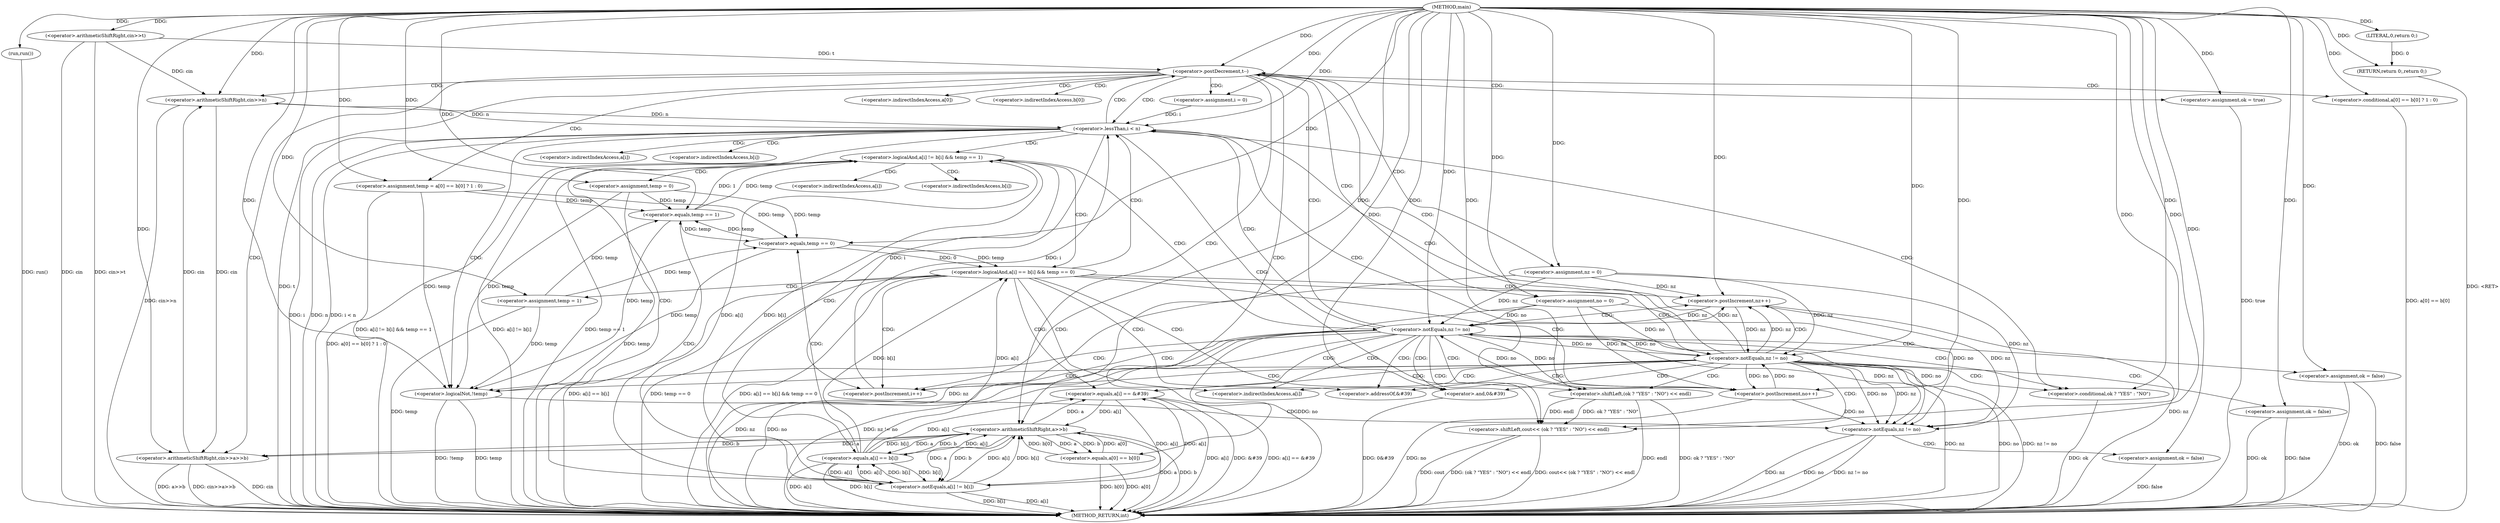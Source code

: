 digraph "main" {  
"1000266" [label = "(METHOD,main)" ]
"1000411" [label = "(METHOD_RETURN,int)" ]
"1000268" [label = "(run,run())" ]
"1000270" [label = "(<operator>.arithmeticShiftRight,cin>>t)" ]
"1000409" [label = "(RETURN,return 0;,return 0;)" ]
"1000274" [label = "(<operator>.postDecrement,t--)" ]
"1000410" [label = "(LITERAL,0,return 0;)" ]
"1000278" [label = "(<operator>.arithmeticShiftRight,cin>>n)" ]
"1000283" [label = "(<operator>.arithmeticShiftRight,cin>>a>>b)" ]
"1000289" [label = "(<operator>.assignment,temp = a[0] == b[0] ? 1 : 0)" ]
"1000302" [label = "(<operator>.assignment,nz = 0)" ]
"1000306" [label = "(<operator>.assignment,no = 0)" ]
"1000310" [label = "(<operator>.assignment,ok = true)" ]
"1000401" [label = "(<operator>.shiftLeft,cout<< (ok ? \"YES\" : \"NO\") << endl)" ]
"1000315" [label = "(<operator>.assignment,i = 0)" ]
"1000318" [label = "(<operator>.lessThan,i < n)" ]
"1000321" [label = "(<operator>.postIncrement,i++)" ]
"1000390" [label = "(<operator>.logicalNot,!temp)" ]
"1000285" [label = "(<operator>.arithmeticShiftRight,a>>b)" ]
"1000291" [label = "(<operator>.conditional,a[0] == b[0] ? 1 : 0)" ]
"1000378" [label = "(<operator>.equals,a[i] == &#39)" ]
"1000384" [label = "(<operator>.and,0&#39)" ]
"1000387" [label = "(<operator>.postIncrement,nz++)" ]
"1000403" [label = "(<operator>.shiftLeft,(ok ? \"YES\" : \"NO\") << endl)" ]
"1000292" [label = "(<operator>.equals,a[0] == b[0])" ]
"1000325" [label = "(<operator>.logicalAnd,a[i] != b[i] && temp == 1)" ]
"1000394" [label = "(<operator>.notEquals,nz != no)" ]
"1000404" [label = "(<operator>.conditional,ok ? \"YES\" : \"NO\")" ]
"1000337" [label = "(<operator>.assignment,temp = 0)" ]
"1000398" [label = "(<operator>.assignment,ok = false)" ]
"1000326" [label = "(<operator>.notEquals,a[i] != b[i])" ]
"1000333" [label = "(<operator>.equals,temp == 1)" ]
"1000341" [label = "(<operator>.notEquals,nz != no)" ]
"1000351" [label = "(<operator>.logicalAnd,a[i] == b[i] && temp == 0)" ]
"1000345" [label = "(<operator>.assignment,ok = false)" ]
"1000363" [label = "(<operator>.assignment,temp = 1)" ]
"1000376" [label = "(<operator>.postIncrement,no++)" ]
"1000352" [label = "(<operator>.equals,a[i] == b[i])" ]
"1000359" [label = "(<operator>.equals,temp == 0)" ]
"1000367" [label = "(<operator>.notEquals,nz != no)" ]
"1000371" [label = "(<operator>.assignment,ok = false)" ]
"1000293" [label = "(<operator>.indirectIndexAccess,a[0])" ]
"1000296" [label = "(<operator>.indirectIndexAccess,b[0])" ]
"1000379" [label = "(<operator>.indirectIndexAccess,a[i])" ]
"1000382" [label = "(<operator>.addressOf,&#39)" ]
"1000327" [label = "(<operator>.indirectIndexAccess,a[i])" ]
"1000330" [label = "(<operator>.indirectIndexAccess,b[i])" ]
"1000353" [label = "(<operator>.indirectIndexAccess,a[i])" ]
"1000356" [label = "(<operator>.indirectIndexAccess,b[i])" ]
  "1000409" -> "1000411"  [ label = "DDG: <RET>"] 
  "1000268" -> "1000411"  [ label = "DDG: run()"] 
  "1000270" -> "1000411"  [ label = "DDG: cin"] 
  "1000270" -> "1000411"  [ label = "DDG: cin>>t"] 
  "1000274" -> "1000411"  [ label = "DDG: t"] 
  "1000278" -> "1000411"  [ label = "DDG: cin>>n"] 
  "1000283" -> "1000411"  [ label = "DDG: cin"] 
  "1000285" -> "1000411"  [ label = "DDG: a"] 
  "1000285" -> "1000411"  [ label = "DDG: b"] 
  "1000283" -> "1000411"  [ label = "DDG: a>>b"] 
  "1000283" -> "1000411"  [ label = "DDG: cin>>a>>b"] 
  "1000292" -> "1000411"  [ label = "DDG: a[0]"] 
  "1000292" -> "1000411"  [ label = "DDG: b[0]"] 
  "1000291" -> "1000411"  [ label = "DDG: a[0] == b[0]"] 
  "1000289" -> "1000411"  [ label = "DDG: a[0] == b[0] ? 1 : 0"] 
  "1000302" -> "1000411"  [ label = "DDG: nz"] 
  "1000306" -> "1000411"  [ label = "DDG: no"] 
  "1000318" -> "1000411"  [ label = "DDG: i"] 
  "1000318" -> "1000411"  [ label = "DDG: n"] 
  "1000318" -> "1000411"  [ label = "DDG: i < n"] 
  "1000326" -> "1000411"  [ label = "DDG: a[i]"] 
  "1000326" -> "1000411"  [ label = "DDG: b[i]"] 
  "1000325" -> "1000411"  [ label = "DDG: a[i] != b[i]"] 
  "1000325" -> "1000411"  [ label = "DDG: temp == 1"] 
  "1000325" -> "1000411"  [ label = "DDG: a[i] != b[i] && temp == 1"] 
  "1000352" -> "1000411"  [ label = "DDG: a[i]"] 
  "1000352" -> "1000411"  [ label = "DDG: b[i]"] 
  "1000351" -> "1000411"  [ label = "DDG: a[i] == b[i]"] 
  "1000351" -> "1000411"  [ label = "DDG: temp == 0"] 
  "1000351" -> "1000411"  [ label = "DDG: a[i] == b[i] && temp == 0"] 
  "1000376" -> "1000411"  [ label = "DDG: no"] 
  "1000363" -> "1000411"  [ label = "DDG: temp"] 
  "1000367" -> "1000411"  [ label = "DDG: nz"] 
  "1000367" -> "1000411"  [ label = "DDG: no"] 
  "1000367" -> "1000411"  [ label = "DDG: nz != no"] 
  "1000371" -> "1000411"  [ label = "DDG: ok"] 
  "1000371" -> "1000411"  [ label = "DDG: false"] 
  "1000337" -> "1000411"  [ label = "DDG: temp"] 
  "1000341" -> "1000411"  [ label = "DDG: nz"] 
  "1000341" -> "1000411"  [ label = "DDG: no"] 
  "1000341" -> "1000411"  [ label = "DDG: nz != no"] 
  "1000378" -> "1000411"  [ label = "DDG: a[i]"] 
  "1000378" -> "1000411"  [ label = "DDG: &#39"] 
  "1000378" -> "1000411"  [ label = "DDG: a[i] == &#39"] 
  "1000384" -> "1000411"  [ label = "DDG: 0&#39"] 
  "1000387" -> "1000411"  [ label = "DDG: nz"] 
  "1000345" -> "1000411"  [ label = "DDG: ok"] 
  "1000345" -> "1000411"  [ label = "DDG: false"] 
  "1000390" -> "1000411"  [ label = "DDG: temp"] 
  "1000390" -> "1000411"  [ label = "DDG: !temp"] 
  "1000394" -> "1000411"  [ label = "DDG: nz"] 
  "1000394" -> "1000411"  [ label = "DDG: no"] 
  "1000394" -> "1000411"  [ label = "DDG: nz != no"] 
  "1000398" -> "1000411"  [ label = "DDG: false"] 
  "1000404" -> "1000411"  [ label = "DDG: ok"] 
  "1000403" -> "1000411"  [ label = "DDG: ok ? \"YES\" : \"NO\""] 
  "1000401" -> "1000411"  [ label = "DDG: (ok ? \"YES\" : \"NO\") << endl"] 
  "1000401" -> "1000411"  [ label = "DDG: cout<< (ok ? \"YES\" : \"NO\") << endl"] 
  "1000310" -> "1000411"  [ label = "DDG: true"] 
  "1000401" -> "1000411"  [ label = "DDG: cout"] 
  "1000403" -> "1000411"  [ label = "DDG: endl"] 
  "1000266" -> "1000268"  [ label = "DDG: "] 
  "1000410" -> "1000409"  [ label = "DDG: 0"] 
  "1000266" -> "1000409"  [ label = "DDG: "] 
  "1000266" -> "1000270"  [ label = "DDG: "] 
  "1000266" -> "1000410"  [ label = "DDG: "] 
  "1000270" -> "1000274"  [ label = "DDG: t"] 
  "1000266" -> "1000274"  [ label = "DDG: "] 
  "1000266" -> "1000289"  [ label = "DDG: "] 
  "1000266" -> "1000302"  [ label = "DDG: "] 
  "1000266" -> "1000306"  [ label = "DDG: "] 
  "1000266" -> "1000310"  [ label = "DDG: "] 
  "1000270" -> "1000278"  [ label = "DDG: cin"] 
  "1000283" -> "1000278"  [ label = "DDG: cin"] 
  "1000266" -> "1000278"  [ label = "DDG: "] 
  "1000318" -> "1000278"  [ label = "DDG: n"] 
  "1000278" -> "1000283"  [ label = "DDG: cin"] 
  "1000266" -> "1000283"  [ label = "DDG: "] 
  "1000285" -> "1000283"  [ label = "DDG: b"] 
  "1000285" -> "1000283"  [ label = "DDG: a"] 
  "1000266" -> "1000315"  [ label = "DDG: "] 
  "1000266" -> "1000401"  [ label = "DDG: "] 
  "1000403" -> "1000401"  [ label = "DDG: ok ? \"YES\" : \"NO\""] 
  "1000403" -> "1000401"  [ label = "DDG: endl"] 
  "1000292" -> "1000285"  [ label = "DDG: a[0]"] 
  "1000326" -> "1000285"  [ label = "DDG: a[i]"] 
  "1000352" -> "1000285"  [ label = "DDG: a[i]"] 
  "1000378" -> "1000285"  [ label = "DDG: a[i]"] 
  "1000266" -> "1000285"  [ label = "DDG: "] 
  "1000292" -> "1000285"  [ label = "DDG: b[0]"] 
  "1000326" -> "1000285"  [ label = "DDG: b[i]"] 
  "1000352" -> "1000285"  [ label = "DDG: b[i]"] 
  "1000266" -> "1000291"  [ label = "DDG: "] 
  "1000315" -> "1000318"  [ label = "DDG: i"] 
  "1000321" -> "1000318"  [ label = "DDG: i"] 
  "1000266" -> "1000318"  [ label = "DDG: "] 
  "1000278" -> "1000318"  [ label = "DDG: n"] 
  "1000318" -> "1000321"  [ label = "DDG: i"] 
  "1000266" -> "1000321"  [ label = "DDG: "] 
  "1000289" -> "1000390"  [ label = "DDG: temp"] 
  "1000333" -> "1000390"  [ label = "DDG: temp"] 
  "1000359" -> "1000390"  [ label = "DDG: temp"] 
  "1000363" -> "1000390"  [ label = "DDG: temp"] 
  "1000337" -> "1000390"  [ label = "DDG: temp"] 
  "1000266" -> "1000390"  [ label = "DDG: "] 
  "1000266" -> "1000403"  [ label = "DDG: "] 
  "1000285" -> "1000292"  [ label = "DDG: a"] 
  "1000285" -> "1000292"  [ label = "DDG: b"] 
  "1000285" -> "1000378"  [ label = "DDG: a"] 
  "1000326" -> "1000378"  [ label = "DDG: a[i]"] 
  "1000352" -> "1000378"  [ label = "DDG: a[i]"] 
  "1000266" -> "1000384"  [ label = "DDG: "] 
  "1000302" -> "1000387"  [ label = "DDG: nz"] 
  "1000367" -> "1000387"  [ label = "DDG: nz"] 
  "1000341" -> "1000387"  [ label = "DDG: nz"] 
  "1000266" -> "1000387"  [ label = "DDG: "] 
  "1000266" -> "1000404"  [ label = "DDG: "] 
  "1000326" -> "1000325"  [ label = "DDG: a[i]"] 
  "1000326" -> "1000325"  [ label = "DDG: b[i]"] 
  "1000333" -> "1000325"  [ label = "DDG: 1"] 
  "1000333" -> "1000325"  [ label = "DDG: temp"] 
  "1000266" -> "1000337"  [ label = "DDG: "] 
  "1000302" -> "1000394"  [ label = "DDG: nz"] 
  "1000367" -> "1000394"  [ label = "DDG: nz"] 
  "1000341" -> "1000394"  [ label = "DDG: nz"] 
  "1000387" -> "1000394"  [ label = "DDG: nz"] 
  "1000266" -> "1000394"  [ label = "DDG: "] 
  "1000306" -> "1000394"  [ label = "DDG: no"] 
  "1000376" -> "1000394"  [ label = "DDG: no"] 
  "1000367" -> "1000394"  [ label = "DDG: no"] 
  "1000341" -> "1000394"  [ label = "DDG: no"] 
  "1000266" -> "1000398"  [ label = "DDG: "] 
  "1000285" -> "1000326"  [ label = "DDG: a"] 
  "1000352" -> "1000326"  [ label = "DDG: a[i]"] 
  "1000378" -> "1000326"  [ label = "DDG: a[i]"] 
  "1000285" -> "1000326"  [ label = "DDG: b"] 
  "1000352" -> "1000326"  [ label = "DDG: b[i]"] 
  "1000289" -> "1000333"  [ label = "DDG: temp"] 
  "1000359" -> "1000333"  [ label = "DDG: temp"] 
  "1000363" -> "1000333"  [ label = "DDG: temp"] 
  "1000337" -> "1000333"  [ label = "DDG: temp"] 
  "1000266" -> "1000333"  [ label = "DDG: "] 
  "1000302" -> "1000341"  [ label = "DDG: nz"] 
  "1000387" -> "1000341"  [ label = "DDG: nz"] 
  "1000266" -> "1000341"  [ label = "DDG: "] 
  "1000306" -> "1000341"  [ label = "DDG: no"] 
  "1000376" -> "1000341"  [ label = "DDG: no"] 
  "1000367" -> "1000341"  [ label = "DDG: no"] 
  "1000266" -> "1000345"  [ label = "DDG: "] 
  "1000352" -> "1000351"  [ label = "DDG: b[i]"] 
  "1000352" -> "1000351"  [ label = "DDG: a[i]"] 
  "1000359" -> "1000351"  [ label = "DDG: 0"] 
  "1000359" -> "1000351"  [ label = "DDG: temp"] 
  "1000266" -> "1000363"  [ label = "DDG: "] 
  "1000285" -> "1000352"  [ label = "DDG: a"] 
  "1000326" -> "1000352"  [ label = "DDG: a[i]"] 
  "1000285" -> "1000352"  [ label = "DDG: b"] 
  "1000326" -> "1000352"  [ label = "DDG: b[i]"] 
  "1000289" -> "1000359"  [ label = "DDG: temp"] 
  "1000333" -> "1000359"  [ label = "DDG: temp"] 
  "1000363" -> "1000359"  [ label = "DDG: temp"] 
  "1000337" -> "1000359"  [ label = "DDG: temp"] 
  "1000266" -> "1000359"  [ label = "DDG: "] 
  "1000306" -> "1000376"  [ label = "DDG: no"] 
  "1000367" -> "1000376"  [ label = "DDG: no"] 
  "1000341" -> "1000376"  [ label = "DDG: no"] 
  "1000266" -> "1000376"  [ label = "DDG: "] 
  "1000302" -> "1000367"  [ label = "DDG: nz"] 
  "1000387" -> "1000367"  [ label = "DDG: nz"] 
  "1000266" -> "1000367"  [ label = "DDG: "] 
  "1000306" -> "1000367"  [ label = "DDG: no"] 
  "1000376" -> "1000367"  [ label = "DDG: no"] 
  "1000341" -> "1000367"  [ label = "DDG: no"] 
  "1000266" -> "1000371"  [ label = "DDG: "] 
  "1000274" -> "1000285"  [ label = "CDG: "] 
  "1000274" -> "1000315"  [ label = "CDG: "] 
  "1000274" -> "1000293"  [ label = "CDG: "] 
  "1000274" -> "1000310"  [ label = "CDG: "] 
  "1000274" -> "1000302"  [ label = "CDG: "] 
  "1000274" -> "1000291"  [ label = "CDG: "] 
  "1000274" -> "1000318"  [ label = "CDG: "] 
  "1000274" -> "1000289"  [ label = "CDG: "] 
  "1000274" -> "1000292"  [ label = "CDG: "] 
  "1000274" -> "1000306"  [ label = "CDG: "] 
  "1000274" -> "1000283"  [ label = "CDG: "] 
  "1000274" -> "1000296"  [ label = "CDG: "] 
  "1000274" -> "1000278"  [ label = "CDG: "] 
  "1000318" -> "1000274"  [ label = "CDG: "] 
  "1000318" -> "1000404"  [ label = "CDG: "] 
  "1000318" -> "1000326"  [ label = "CDG: "] 
  "1000318" -> "1000330"  [ label = "CDG: "] 
  "1000318" -> "1000401"  [ label = "CDG: "] 
  "1000318" -> "1000403"  [ label = "CDG: "] 
  "1000318" -> "1000390"  [ label = "CDG: "] 
  "1000318" -> "1000327"  [ label = "CDG: "] 
  "1000318" -> "1000325"  [ label = "CDG: "] 
  "1000390" -> "1000394"  [ label = "CDG: "] 
  "1000325" -> "1000337"  [ label = "CDG: "] 
  "1000325" -> "1000353"  [ label = "CDG: "] 
  "1000325" -> "1000352"  [ label = "CDG: "] 
  "1000325" -> "1000341"  [ label = "CDG: "] 
  "1000325" -> "1000356"  [ label = "CDG: "] 
  "1000325" -> "1000351"  [ label = "CDG: "] 
  "1000394" -> "1000398"  [ label = "CDG: "] 
  "1000326" -> "1000333"  [ label = "CDG: "] 
  "1000341" -> "1000379"  [ label = "CDG: "] 
  "1000341" -> "1000387"  [ label = "CDG: "] 
  "1000341" -> "1000345"  [ label = "CDG: "] 
  "1000341" -> "1000321"  [ label = "CDG: "] 
  "1000341" -> "1000382"  [ label = "CDG: "] 
  "1000341" -> "1000318"  [ label = "CDG: "] 
  "1000341" -> "1000378"  [ label = "CDG: "] 
  "1000341" -> "1000384"  [ label = "CDG: "] 
  "1000341" -> "1000274"  [ label = "CDG: "] 
  "1000341" -> "1000404"  [ label = "CDG: "] 
  "1000341" -> "1000401"  [ label = "CDG: "] 
  "1000341" -> "1000403"  [ label = "CDG: "] 
  "1000341" -> "1000390"  [ label = "CDG: "] 
  "1000351" -> "1000379"  [ label = "CDG: "] 
  "1000351" -> "1000387"  [ label = "CDG: "] 
  "1000351" -> "1000321"  [ label = "CDG: "] 
  "1000351" -> "1000382"  [ label = "CDG: "] 
  "1000351" -> "1000318"  [ label = "CDG: "] 
  "1000351" -> "1000363"  [ label = "CDG: "] 
  "1000351" -> "1000376"  [ label = "CDG: "] 
  "1000351" -> "1000378"  [ label = "CDG: "] 
  "1000351" -> "1000367"  [ label = "CDG: "] 
  "1000351" -> "1000384"  [ label = "CDG: "] 
  "1000352" -> "1000359"  [ label = "CDG: "] 
  "1000367" -> "1000379"  [ label = "CDG: "] 
  "1000367" -> "1000387"  [ label = "CDG: "] 
  "1000367" -> "1000371"  [ label = "CDG: "] 
  "1000367" -> "1000321"  [ label = "CDG: "] 
  "1000367" -> "1000382"  [ label = "CDG: "] 
  "1000367" -> "1000318"  [ label = "CDG: "] 
  "1000367" -> "1000378"  [ label = "CDG: "] 
  "1000367" -> "1000384"  [ label = "CDG: "] 
  "1000367" -> "1000274"  [ label = "CDG: "] 
  "1000367" -> "1000404"  [ label = "CDG: "] 
  "1000367" -> "1000401"  [ label = "CDG: "] 
  "1000367" -> "1000403"  [ label = "CDG: "] 
  "1000367" -> "1000390"  [ label = "CDG: "] 
}
